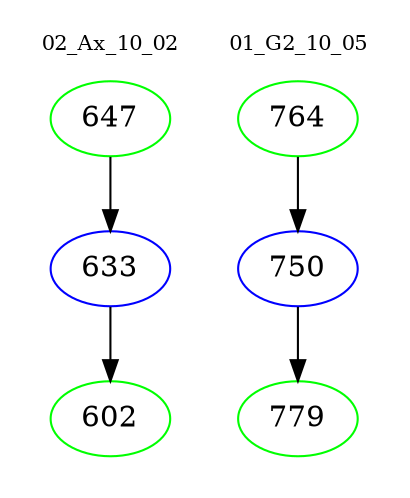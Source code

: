 digraph{
subgraph cluster_0 {
color = white
label = "02_Ax_10_02";
fontsize=10;
T0_647 [label="647", color="green"]
T0_647 -> T0_633 [color="black"]
T0_633 [label="633", color="blue"]
T0_633 -> T0_602 [color="black"]
T0_602 [label="602", color="green"]
}
subgraph cluster_1 {
color = white
label = "01_G2_10_05";
fontsize=10;
T1_764 [label="764", color="green"]
T1_764 -> T1_750 [color="black"]
T1_750 [label="750", color="blue"]
T1_750 -> T1_779 [color="black"]
T1_779 [label="779", color="green"]
}
}
